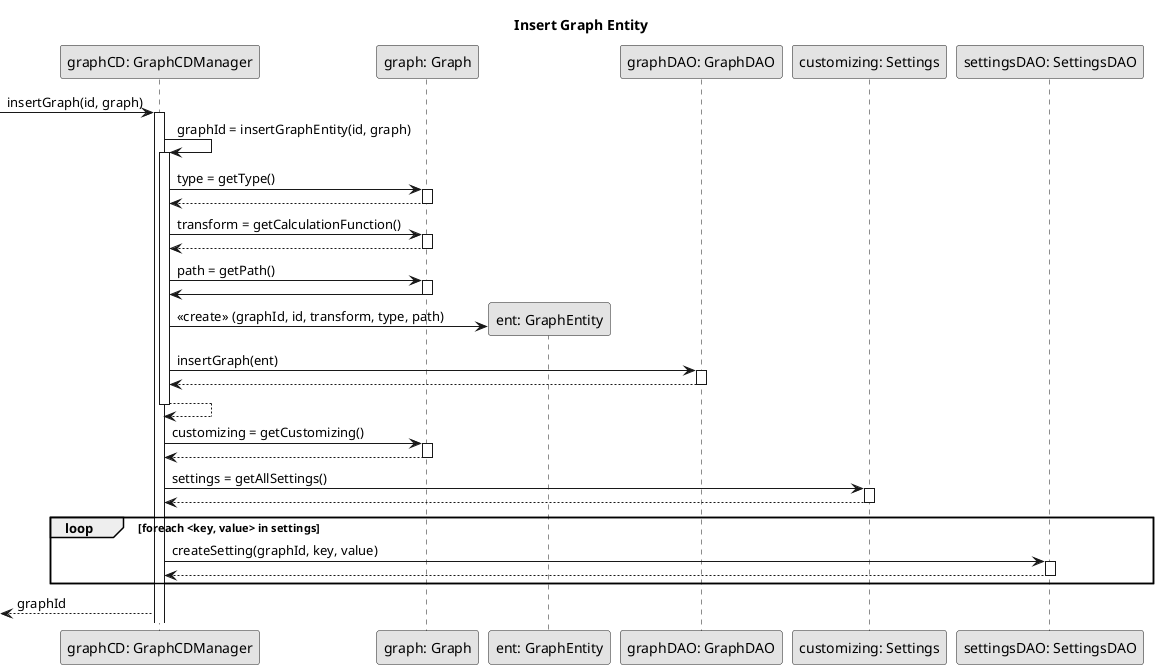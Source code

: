 @startuml

skinparam monochrome true
skinparam shadowing false
skinparam genericDisplay old
skinparam classAttributeIconSize 0
hide circle

title Insert Graph Entity

participant "graphCD: GraphCDManager" as cd
participant "graph: Graph" as graph
participant "ent: GraphEntity" as ent
participant "graphDAO: GraphDAO" as gDAO
participant "customizing: Settings" as customizing
participant "settingsDAO: SettingsDAO" as sDAO

[-> cd : insertGraph(id, graph)
activate cd
cd -> cd : graphId = insertGraphEntity(id, graph)
activate cd
cd -> graph : type = getType()
activate graph
graph --> cd
deactivate graph
cd -> graph : transform = getCalculationFunction()
activate graph
graph --> cd
deactivate graph
cd -> graph : path = getPath()
activate graph
graph -> cd
deactivate graph
cd -> ent** : <<create>> (graphId, id, transform, type, path)
cd -> gDAO : insertGraph(ent)
activate gDAO
gDAO --> cd
deactivate gDAO
cd --> cd
deactivate cd
cd -> graph : customizing = getCustomizing()
activate graph
graph --> cd
deactivate graph
cd -> customizing : settings = getAllSettings()
activate customizing
customizing --> cd
deactivate customizing
loop foreach <key, value> in settings
    cd -> sDAO : createSetting(graphId, key, value)
    activate sDAO
    sDAO --> cd
    deactivate sDAO
end
cd -->[ : graphId

@enduml
